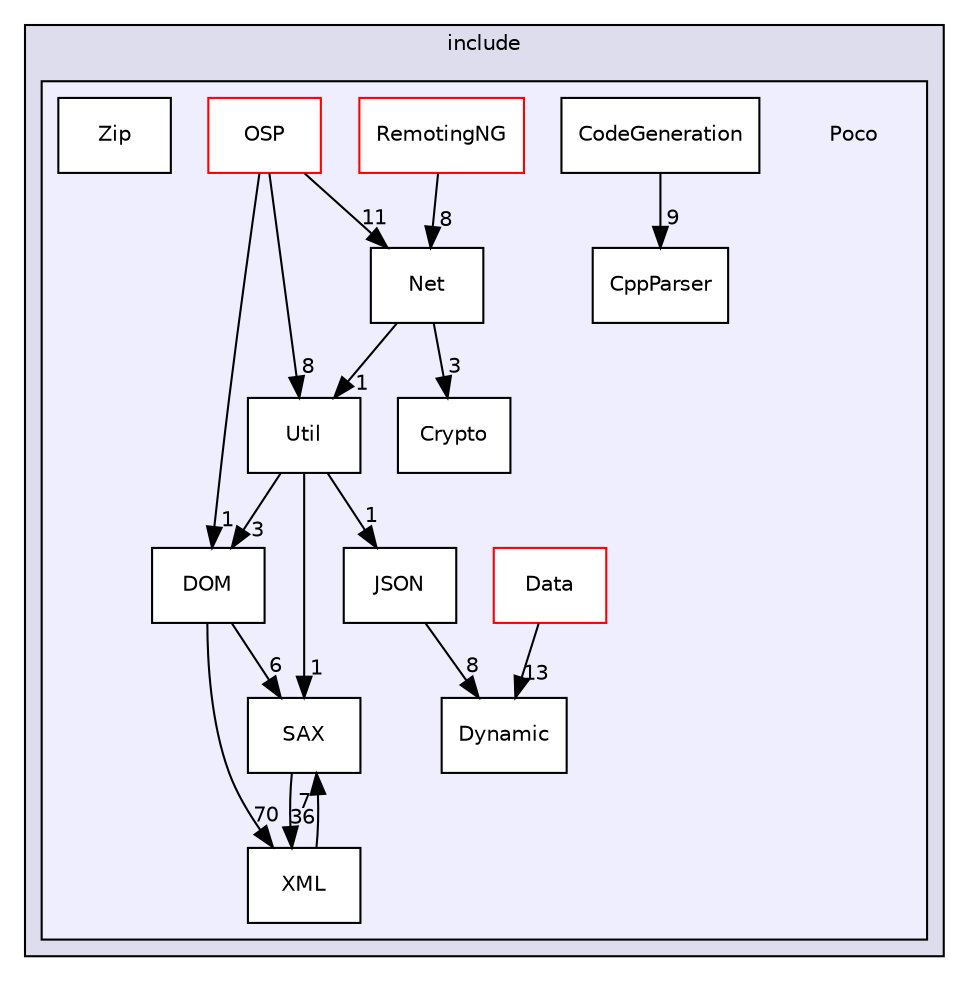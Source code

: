 digraph "AppFrameWork/include/Poco" {
  compound=true
  node [ fontsize="10", fontname="Helvetica"];
  edge [ labelfontsize="10", labelfontname="Helvetica"];
  subgraph clusterdir_2d0253ce0bb9962638a157b9cc26b9a7 {
    graph [ bgcolor="#ddddee", pencolor="black", label="include" fontname="Helvetica", fontsize="10", URL="dir_2d0253ce0bb9962638a157b9cc26b9a7.html"]
  subgraph clusterdir_59c12342eddca02fbd00a40f57d0211b {
    graph [ bgcolor="#eeeeff", pencolor="black", label="" URL="dir_59c12342eddca02fbd00a40f57d0211b.html"];
    dir_59c12342eddca02fbd00a40f57d0211b [shape=plaintext label="Poco"];
    dir_09b93b4d4b085079a1e54976ee6a1115 [shape=box label="CodeGeneration" color="black" fillcolor="white" style="filled" URL="dir_09b93b4d4b085079a1e54976ee6a1115.html"];
    dir_c3c73a5baa034cd6abb17448b1cfd12d [shape=box label="CppParser" color="black" fillcolor="white" style="filled" URL="dir_c3c73a5baa034cd6abb17448b1cfd12d.html"];
    dir_0bc025afc59d6bdc3ac773790742f574 [shape=box label="Crypto" color="black" fillcolor="white" style="filled" URL="dir_0bc025afc59d6bdc3ac773790742f574.html"];
    dir_94d0c5440832e52db46290a2d2bb8e5c [shape=box label="Data" color="red" fillcolor="white" style="filled" URL="dir_94d0c5440832e52db46290a2d2bb8e5c.html"];
    dir_e2c95a4ade2b14de8930d3c082eb76cf [shape=box label="DOM" color="black" fillcolor="white" style="filled" URL="dir_e2c95a4ade2b14de8930d3c082eb76cf.html"];
    dir_e8a0e279e651add1e5476637e7093606 [shape=box label="Dynamic" color="black" fillcolor="white" style="filled" URL="dir_e8a0e279e651add1e5476637e7093606.html"];
    dir_867002cf2f5534b037c94940e657b493 [shape=box label="JSON" color="black" fillcolor="white" style="filled" URL="dir_867002cf2f5534b037c94940e657b493.html"];
    dir_3a937c010da955c15025a84ef3cfb31c [shape=box label="Net" color="black" fillcolor="white" style="filled" URL="dir_3a937c010da955c15025a84ef3cfb31c.html"];
    dir_080009d03912ddb5a9a199fcda4f5ee4 [shape=box label="OSP" color="red" fillcolor="white" style="filled" URL="dir_080009d03912ddb5a9a199fcda4f5ee4.html"];
    dir_f86b76458f202eea812665014bf2631b [shape=box label="RemotingNG" color="red" fillcolor="white" style="filled" URL="dir_f86b76458f202eea812665014bf2631b.html"];
    dir_f8a607d4fe29e2b9152aa91ecf3c2b2f [shape=box label="SAX" color="black" fillcolor="white" style="filled" URL="dir_f8a607d4fe29e2b9152aa91ecf3c2b2f.html"];
    dir_de3d0c7d5e6c9dfffd9623a2283043e8 [shape=box label="Util" color="black" fillcolor="white" style="filled" URL="dir_de3d0c7d5e6c9dfffd9623a2283043e8.html"];
    dir_8448e0a289823ce382a89712faf9957a [shape=box label="XML" color="black" fillcolor="white" style="filled" URL="dir_8448e0a289823ce382a89712faf9957a.html"];
    dir_f774e24ed71b14f4352d6036c6064ff3 [shape=box label="Zip" color="black" fillcolor="white" style="filled" URL="dir_f774e24ed71b14f4352d6036c6064ff3.html"];
  }
  }
  dir_867002cf2f5534b037c94940e657b493->dir_e8a0e279e651add1e5476637e7093606 [headlabel="8", labeldistance=1.5 headhref="dir_000027_000034.html"];
  dir_94d0c5440832e52db46290a2d2bb8e5c->dir_e8a0e279e651add1e5476637e7093606 [headlabel="13", labeldistance=1.5 headhref="dir_000026_000034.html"];
  dir_de3d0c7d5e6c9dfffd9623a2283043e8->dir_867002cf2f5534b037c94940e657b493 [headlabel="1", labeldistance=1.5 headhref="dir_000041_000027.html"];
  dir_de3d0c7d5e6c9dfffd9623a2283043e8->dir_f8a607d4fe29e2b9152aa91ecf3c2b2f [headlabel="1", labeldistance=1.5 headhref="dir_000041_000033.html"];
  dir_de3d0c7d5e6c9dfffd9623a2283043e8->dir_e2c95a4ade2b14de8930d3c082eb76cf [headlabel="3", labeldistance=1.5 headhref="dir_000041_000028.html"];
  dir_09b93b4d4b085079a1e54976ee6a1115->dir_c3c73a5baa034cd6abb17448b1cfd12d [headlabel="9", labeldistance=1.5 headhref="dir_000029_000030.html"];
  dir_8448e0a289823ce382a89712faf9957a->dir_f8a607d4fe29e2b9152aa91ecf3c2b2f [headlabel="7", labeldistance=1.5 headhref="dir_000042_000033.html"];
  dir_f8a607d4fe29e2b9152aa91ecf3c2b2f->dir_8448e0a289823ce382a89712faf9957a [headlabel="36", labeldistance=1.5 headhref="dir_000033_000042.html"];
  dir_e2c95a4ade2b14de8930d3c082eb76cf->dir_8448e0a289823ce382a89712faf9957a [headlabel="70", labeldistance=1.5 headhref="dir_000028_000042.html"];
  dir_e2c95a4ade2b14de8930d3c082eb76cf->dir_f8a607d4fe29e2b9152aa91ecf3c2b2f [headlabel="6", labeldistance=1.5 headhref="dir_000028_000033.html"];
  dir_080009d03912ddb5a9a199fcda4f5ee4->dir_de3d0c7d5e6c9dfffd9623a2283043e8 [headlabel="8", labeldistance=1.5 headhref="dir_000037_000041.html"];
  dir_080009d03912ddb5a9a199fcda4f5ee4->dir_e2c95a4ade2b14de8930d3c082eb76cf [headlabel="1", labeldistance=1.5 headhref="dir_000037_000028.html"];
  dir_080009d03912ddb5a9a199fcda4f5ee4->dir_3a937c010da955c15025a84ef3cfb31c [headlabel="11", labeldistance=1.5 headhref="dir_000037_000032.html"];
  dir_f86b76458f202eea812665014bf2631b->dir_3a937c010da955c15025a84ef3cfb31c [headlabel="8", labeldistance=1.5 headhref="dir_000036_000032.html"];
  dir_3a937c010da955c15025a84ef3cfb31c->dir_de3d0c7d5e6c9dfffd9623a2283043e8 [headlabel="1", labeldistance=1.5 headhref="dir_000032_000041.html"];
  dir_3a937c010da955c15025a84ef3cfb31c->dir_0bc025afc59d6bdc3ac773790742f574 [headlabel="3", labeldistance=1.5 headhref="dir_000032_000035.html"];
}

